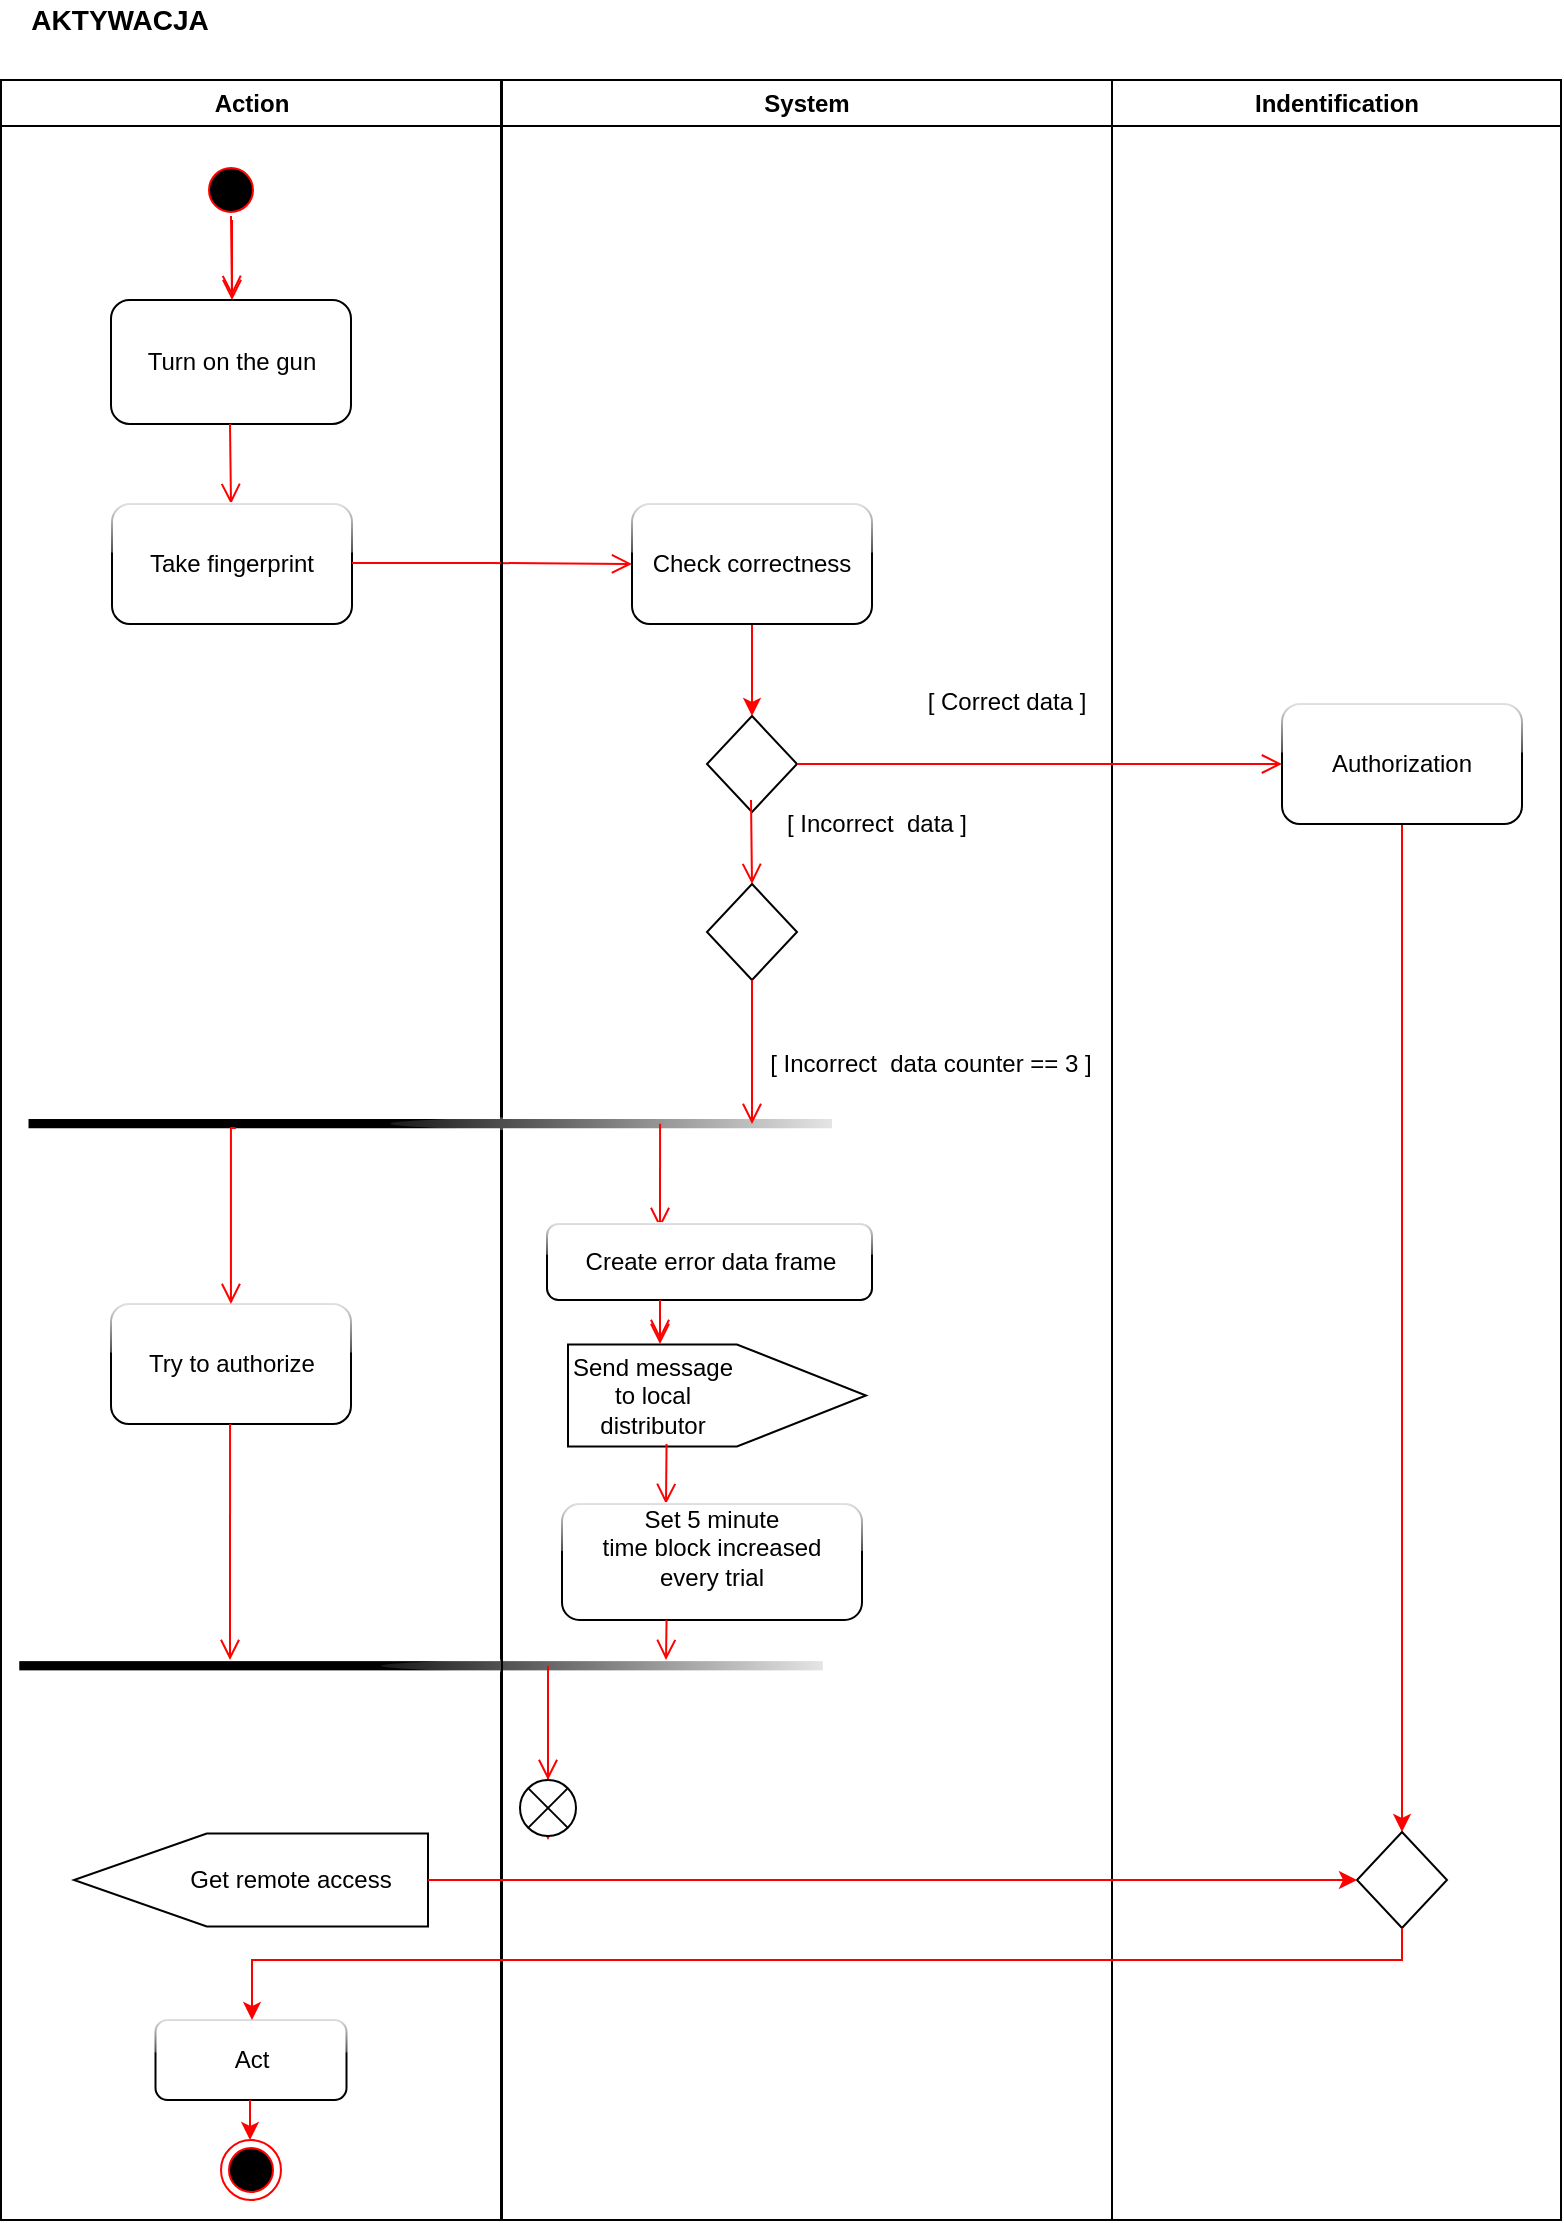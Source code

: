 <mxfile version="13.10.9" type="github">
  <diagram name="Page-1" id="e7e014a7-5840-1c2e-5031-d8a46d1fe8dd">
    <mxGraphModel dx="868" dy="451" grid="1" gridSize="10" guides="1" tooltips="1" connect="1" arrows="1" fold="1" page="1" pageScale="1" pageWidth="827" pageHeight="1169" background="#ffffff" math="0" shadow="0">
      <root>
        <mxCell id="0" />
        <mxCell id="1" parent="0" />
        <mxCell id="2" value="Action" style="swimlane;whiteSpace=wrap;" parent="1" vertex="1">
          <mxGeometry x="30.5" y="70" width="250" height="1070" as="geometry" />
        </mxCell>
        <mxCell id="5" value="" style="ellipse;shape=startState;fillColor=#000000;strokeColor=#ff0000;" parent="2" vertex="1">
          <mxGeometry x="100" y="40" width="30" height="30" as="geometry" />
        </mxCell>
        <mxCell id="6" value="" style="edgeStyle=elbowEdgeStyle;elbow=horizontal;verticalAlign=bottom;endArrow=open;endSize=8;strokeColor=#FF0000;endFill=1;rounded=0" parent="2" source="5" edge="1">
          <mxGeometry x="100" y="40" as="geometry">
            <mxPoint x="115.5" y="110" as="targetPoint" />
          </mxGeometry>
        </mxCell>
        <mxCell id="nm8uezcnsHm4D2PlBoK7-41" value="Turn on the gun" style="rounded=1;whiteSpace=wrap;html=1;" parent="2" vertex="1">
          <mxGeometry x="55" y="110" width="120" height="62" as="geometry" />
        </mxCell>
        <mxCell id="nm8uezcnsHm4D2PlBoK7-45" value="" style="edgeStyle=elbowEdgeStyle;elbow=horizontal;verticalAlign=bottom;endArrow=open;endSize=8;strokeColor=#FF0000;endFill=1;rounded=0" parent="2" edge="1">
          <mxGeometry x="-65" y="14" as="geometry">
            <mxPoint x="115" y="212" as="targetPoint" />
            <mxPoint x="114.5" y="172" as="sourcePoint" />
          </mxGeometry>
        </mxCell>
        <mxCell id="nm8uezcnsHm4D2PlBoK7-46" value="Take fingerprint" style="rounded=1;whiteSpace=wrap;html=1;glass=1;" parent="2" vertex="1">
          <mxGeometry x="55.5" y="212" width="120" height="60" as="geometry" />
        </mxCell>
        <mxCell id="nm8uezcnsHm4D2PlBoK7-48" value="" style="edgeStyle=elbowEdgeStyle;elbow=horizontal;verticalAlign=bottom;endArrow=open;endSize=8;strokeColor=#FF0000;endFill=1;rounded=0;entryX=0;entryY=0.5;entryDx=0;entryDy=0;" parent="2" target="nm8uezcnsHm4D2PlBoK7-47" edge="1">
          <mxGeometry x="-4" y="83.5" as="geometry">
            <mxPoint x="275.5" y="241.5" as="targetPoint" />
            <mxPoint x="175.5" y="241.5" as="sourcePoint" />
          </mxGeometry>
        </mxCell>
        <mxCell id="nm8uezcnsHm4D2PlBoK7-86" value="Try to authorize" style="rounded=1;whiteSpace=wrap;html=1;glass=1;fillColor=#FFFFFF;" parent="2" vertex="1">
          <mxGeometry x="55" y="612" width="120" height="60" as="geometry" />
        </mxCell>
        <mxCell id="nm8uezcnsHm4D2PlBoK7-74" value="" style="html=1;points=[];perimeter=orthogonalPerimeter;strokeColor=none;glass=1;rotation=90;fillColor=#000000;" parent="2" vertex="1">
          <mxGeometry x="207.7" y="592" width="4.62" height="401.75" as="geometry" />
        </mxCell>
        <mxCell id="nm8uezcnsHm4D2PlBoK7-97" value="" style="edgeStyle=elbowEdgeStyle;elbow=horizontal;verticalAlign=bottom;endArrow=open;endSize=8;strokeColor=#FF0000;endFill=1;rounded=0;exitX=0.5;exitY=0.214;exitDx=0;exitDy=0;exitPerimeter=0;entryX=-0.122;entryY=0.738;entryDx=0;entryDy=0;entryPerimeter=0;" parent="2" target="nm8uezcnsHm4D2PlBoK7-74" edge="1">
          <mxGeometry x="-62" y="426.18" as="geometry">
            <mxPoint x="114.5" y="760" as="targetPoint" />
            <mxPoint x="114.53" y="671.995" as="sourcePoint" />
          </mxGeometry>
        </mxCell>
        <mxCell id="38" value="" style="ellipse;shape=endState;fillColor=#000000;strokeColor=#ff0000" parent="2" vertex="1">
          <mxGeometry x="110" y="1030" width="30" height="30" as="geometry" />
        </mxCell>
        <mxCell id="nm8uezcnsHm4D2PlBoK7-104" value="" style="shape=offPageConnector;whiteSpace=wrap;html=1;glass=1;fillColor=#FFFFFF;rotation=90;" parent="2" vertex="1">
          <mxGeometry x="101.75" y="811.5" width="46.5" height="177" as="geometry" />
        </mxCell>
        <mxCell id="nm8uezcnsHm4D2PlBoK7-105" value="Get remote access" style="text;html=1;strokeColor=none;fillColor=none;align=center;verticalAlign=middle;whiteSpace=wrap;rounded=0;glass=1;" parent="2" vertex="1">
          <mxGeometry x="77.82" y="890" width="134.5" height="20" as="geometry" />
        </mxCell>
        <mxCell id="nm8uezcnsHm4D2PlBoK7-110" value="Act" style="rounded=1;whiteSpace=wrap;html=1;glass=1;fillColor=#FFFFFF;" parent="2" vertex="1">
          <mxGeometry x="77.25" y="970" width="95.5" height="40" as="geometry" />
        </mxCell>
        <mxCell id="nm8uezcnsHm4D2PlBoK7-111" value="" style="endArrow=classic;html=1;strokeColor=#FF0000;" parent="2" edge="1">
          <mxGeometry width="50" height="50" relative="1" as="geometry">
            <mxPoint x="124.5" y="1010" as="sourcePoint" />
            <mxPoint x="124.5" y="1030" as="targetPoint" />
          </mxGeometry>
        </mxCell>
        <mxCell id="3" value="System" style="swimlane;whiteSpace=wrap" parent="1" vertex="1">
          <mxGeometry x="281" y="70" width="305" height="1070" as="geometry" />
        </mxCell>
        <mxCell id="nm8uezcnsHm4D2PlBoK7-114" style="edgeStyle=orthogonalEdgeStyle;rounded=0;orthogonalLoop=1;jettySize=auto;html=1;strokeColor=#FF0000;" parent="3" source="nm8uezcnsHm4D2PlBoK7-47" target="nm8uezcnsHm4D2PlBoK7-50" edge="1">
          <mxGeometry relative="1" as="geometry" />
        </mxCell>
        <mxCell id="nm8uezcnsHm4D2PlBoK7-47" value="Check correctness" style="rounded=1;whiteSpace=wrap;html=1;glass=1;" parent="3" vertex="1">
          <mxGeometry x="65" y="212" width="120" height="60" as="geometry" />
        </mxCell>
        <mxCell id="nm8uezcnsHm4D2PlBoK7-50" value="" style="rhombus;whiteSpace=wrap;html=1;glass=1;" parent="3" vertex="1">
          <mxGeometry x="102.5" y="318" width="45" height="48" as="geometry" />
        </mxCell>
        <mxCell id="nm8uezcnsHm4D2PlBoK7-53" value="" style="edgeStyle=elbowEdgeStyle;elbow=horizontal;verticalAlign=bottom;endArrow=open;endSize=8;strokeColor=#FF0000;endFill=1;rounded=0;entryX=0.5;entryY=0;entryDx=0;entryDy=0;" parent="3" target="nm8uezcnsHm4D2PlBoK7-70" edge="1">
          <mxGeometry x="-664.5" y="-54" as="geometry">
            <mxPoint x="125" y="400" as="targetPoint" />
            <mxPoint x="124.5" y="360" as="sourcePoint" />
          </mxGeometry>
        </mxCell>
        <mxCell id="nm8uezcnsHm4D2PlBoK7-54" value="[ Correct data ]" style="text;html=1;strokeColor=none;fillColor=none;align=center;verticalAlign=middle;whiteSpace=wrap;rounded=0;glass=1;" parent="3" vertex="1">
          <mxGeometry x="200" y="300.94" width="105" height="20" as="geometry" />
        </mxCell>
        <mxCell id="nm8uezcnsHm4D2PlBoK7-69" value="[ Incorrect&amp;nbsp; data ]" style="text;html=1;strokeColor=none;fillColor=none;align=center;verticalAlign=middle;whiteSpace=wrap;rounded=0;glass=1;" parent="3" vertex="1">
          <mxGeometry x="135" y="362" width="105" height="20" as="geometry" />
        </mxCell>
        <mxCell id="nm8uezcnsHm4D2PlBoK7-70" value="" style="rhombus;whiteSpace=wrap;html=1;glass=1;" parent="3" vertex="1">
          <mxGeometry x="102.5" y="402" width="45" height="48" as="geometry" />
        </mxCell>
        <mxCell id="nm8uezcnsHm4D2PlBoK7-71" value="" style="html=1;points=[];perimeter=orthogonalPerimeter;strokeColor=none;glass=1;rotation=90;fillColor=#000000;" parent="3" vertex="1">
          <mxGeometry x="-38.18" y="320.94" width="4.62" height="401.75" as="geometry" />
        </mxCell>
        <mxCell id="nm8uezcnsHm4D2PlBoK7-72" value="" style="edgeStyle=elbowEdgeStyle;elbow=horizontal;verticalAlign=bottom;endArrow=open;endSize=8;strokeColor=#FF0000;endFill=1;rounded=0;exitX=0.5;exitY=1;exitDx=0;exitDy=0;" parent="3" source="nm8uezcnsHm4D2PlBoK7-70" edge="1">
          <mxGeometry x="-1049" y="-80" as="geometry">
            <mxPoint x="125" y="522" as="targetPoint" />
            <mxPoint x="185" y="462.0" as="sourcePoint" />
          </mxGeometry>
        </mxCell>
        <mxCell id="nm8uezcnsHm4D2PlBoK7-75" value="" style="shape=offPageConnector;whiteSpace=wrap;html=1;glass=1;fillColor=#FFFFFF;rotation=-90;size=0.433;" parent="3" vertex="1">
          <mxGeometry x="82" y="583.25" width="51" height="149" as="geometry" />
        </mxCell>
        <mxCell id="nm8uezcnsHm4D2PlBoK7-76" value="[ Incorrect&amp;nbsp; data counter == 3 ]" style="text;html=1;strokeColor=none;fillColor=none;align=center;verticalAlign=middle;whiteSpace=wrap;rounded=0;glass=1;" parent="3" vertex="1">
          <mxGeometry x="129" y="482" width="171" height="20" as="geometry" />
        </mxCell>
        <mxCell id="nm8uezcnsHm4D2PlBoK7-81" value="" style="edgeStyle=elbowEdgeStyle;elbow=horizontal;verticalAlign=bottom;endArrow=open;endSize=8;strokeColor=#FF0000;endFill=1;rounded=0;exitX=0.5;exitY=0.214;exitDx=0;exitDy=0;exitPerimeter=0;entryX=0.348;entryY=0.053;entryDx=0;entryDy=0;entryPerimeter=0;" parent="3" source="nm8uezcnsHm4D2PlBoK7-71" target="nm8uezcnsHm4D2PlBoK7-84" edge="1">
          <mxGeometry x="183.5" y="404" as="geometry">
            <mxPoint x="79" y="562" as="targetPoint" />
            <mxPoint x="119" y="542" as="sourcePoint" />
          </mxGeometry>
        </mxCell>
        <mxCell id="nm8uezcnsHm4D2PlBoK7-83" value="" style="edgeStyle=elbowEdgeStyle;elbow=horizontal;verticalAlign=bottom;endArrow=open;endSize=8;strokeColor=#FF0000;endFill=1;rounded=0;" parent="3" edge="1">
          <mxGeometry x="-97.5" y="356.18" as="geometry">
            <mxPoint x="79" y="632" as="targetPoint" />
            <mxPoint x="79" y="592" as="sourcePoint" />
          </mxGeometry>
        </mxCell>
        <mxCell id="nm8uezcnsHm4D2PlBoK7-84" value="Create error data frame" style="rounded=1;whiteSpace=wrap;html=1;glass=1;fillColor=#FFFFFF;" parent="3" vertex="1">
          <mxGeometry x="22.5" y="572" width="162.5" height="38" as="geometry" />
        </mxCell>
        <mxCell id="nm8uezcnsHm4D2PlBoK7-85" value="Send message to local distributor" style="text;html=1;strokeColor=none;fillColor=none;align=center;verticalAlign=middle;whiteSpace=wrap;rounded=0;glass=1;" parent="3" vertex="1">
          <mxGeometry x="27.5" y="647.75" width="95" height="20" as="geometry" />
        </mxCell>
        <mxCell id="nm8uezcnsHm4D2PlBoK7-87" value="" style="edgeStyle=elbowEdgeStyle;elbow=horizontal;verticalAlign=bottom;endArrow=open;endSize=8;strokeColor=#FF0000;endFill=1;rounded=0;exitX=0.5;exitY=0.214;exitDx=0;exitDy=0;exitPerimeter=0;" parent="3" edge="1">
          <mxGeometry x="-94.25" y="436.18" as="geometry">
            <mxPoint x="82" y="712" as="targetPoint" />
            <mxPoint x="82.28" y="681.995" as="sourcePoint" />
          </mxGeometry>
        </mxCell>
        <mxCell id="nm8uezcnsHm4D2PlBoK7-94" value="&lt;div&gt;Set 5 minute&lt;/div&gt;&lt;div&gt;time block increased &lt;br&gt;&lt;/div&gt;&lt;div&gt;every trial&lt;br&gt;&lt;/div&gt;&lt;div&gt;&lt;br&gt;&lt;/div&gt;" style="rounded=1;whiteSpace=wrap;html=1;glass=1;fillColor=#FFFFFF;" parent="3" vertex="1">
          <mxGeometry x="30" y="712" width="150" height="58" as="geometry" />
        </mxCell>
        <mxCell id="nm8uezcnsHm4D2PlBoK7-98" value="" style="edgeStyle=elbowEdgeStyle;elbow=horizontal;verticalAlign=bottom;endArrow=open;endSize=8;strokeColor=#FF0000;endFill=1;rounded=0;exitX=0.5;exitY=0.214;exitDx=0;exitDy=0;exitPerimeter=0;" parent="3" edge="1">
          <mxGeometry x="-375.25" y="396.18" as="geometry">
            <mxPoint x="82" y="790" as="targetPoint" />
            <mxPoint x="82.28" y="769.995" as="sourcePoint" />
          </mxGeometry>
        </mxCell>
        <mxCell id="4" value="Indentification" style="swimlane;whiteSpace=wrap" parent="1" vertex="1">
          <mxGeometry x="586" y="70" width="224.5" height="1070" as="geometry" />
        </mxCell>
        <mxCell id="nm8uezcnsHm4D2PlBoK7-113" style="edgeStyle=orthogonalEdgeStyle;rounded=0;orthogonalLoop=1;jettySize=auto;html=1;strokeColor=#FF0000;" parent="4" source="nm8uezcnsHm4D2PlBoK7-52" target="nm8uezcnsHm4D2PlBoK7-106" edge="1">
          <mxGeometry relative="1" as="geometry" />
        </mxCell>
        <mxCell id="nm8uezcnsHm4D2PlBoK7-52" value="Authorization" style="rounded=1;whiteSpace=wrap;html=1;glass=1;" parent="4" vertex="1">
          <mxGeometry x="85" y="312" width="120" height="60" as="geometry" />
        </mxCell>
        <mxCell id="nm8uezcnsHm4D2PlBoK7-106" value="" style="rhombus;whiteSpace=wrap;html=1;glass=1;" parent="4" vertex="1">
          <mxGeometry x="122.5" y="876" width="45" height="48" as="geometry" />
        </mxCell>
        <mxCell id="nm8uezcnsHm4D2PlBoK7-44" value="&lt;b&gt;&lt;font style=&quot;font-size: 14px&quot;&gt;AKTYWACJA&lt;/font&gt;&lt;/b&gt;" style="text;html=1;strokeColor=none;fillColor=none;align=center;verticalAlign=middle;whiteSpace=wrap;rounded=0;glass=1;" parent="1" vertex="1">
          <mxGeometry x="70" y="30" width="40" height="20" as="geometry" />
        </mxCell>
        <mxCell id="nm8uezcnsHm4D2PlBoK7-51" value="" style="edgeStyle=elbowEdgeStyle;elbow=horizontal;verticalAlign=bottom;endArrow=open;endSize=8;strokeColor=#FF0000;endFill=1;rounded=0;entryX=0;entryY=0.5;entryDx=0;entryDy=0;exitX=1;exitY=0.5;exitDx=0;exitDy=0;" parent="1" source="nm8uezcnsHm4D2PlBoK7-50" target="nm8uezcnsHm4D2PlBoK7-52" edge="1">
          <mxGeometry x="147.5" y="23.5" as="geometry">
            <mxPoint x="661.5" y="310" as="targetPoint" />
            <mxPoint x="491.5" y="309.5" as="sourcePoint" />
            <Array as="points">
              <mxPoint x="596" y="400" />
            </Array>
          </mxGeometry>
        </mxCell>
        <mxCell id="nm8uezcnsHm4D2PlBoK7-80" value="" style="edgeStyle=elbowEdgeStyle;elbow=horizontal;verticalAlign=bottom;endArrow=open;endSize=8;strokeColor=#FF0000;endFill=1;rounded=0" parent="1" edge="1">
          <mxGeometry x="100" y="-20" as="geometry">
            <mxPoint x="146" y="178" as="targetPoint" />
            <mxPoint x="145.5" y="138" as="sourcePoint" />
          </mxGeometry>
        </mxCell>
        <mxCell id="nm8uezcnsHm4D2PlBoK7-92" value="" style="edgeStyle=elbowEdgeStyle;elbow=horizontal;verticalAlign=bottom;endArrow=open;endSize=8;strokeColor=#FF0000;endFill=1;rounded=0;" parent="1" edge="1">
          <mxGeometry x="-97.5" y="296.18" as="geometry">
            <mxPoint x="360" y="700" as="targetPoint" />
            <mxPoint x="360" y="680" as="sourcePoint" />
          </mxGeometry>
        </mxCell>
        <mxCell id="nm8uezcnsHm4D2PlBoK7-101" value="" style="edgeStyle=elbowEdgeStyle;elbow=horizontal;verticalAlign=bottom;endArrow=open;endSize=8;strokeColor=#FF0000;endFill=1;rounded=0;" parent="1" source="nm8uezcnsHm4D2PlBoK7-100" edge="1">
          <mxGeometry x="-154.03" y="503.99" as="geometry">
            <mxPoint x="304" y="950" as="targetPoint" />
            <mxPoint x="304" y="863" as="sourcePoint" />
            <Array as="points">
              <mxPoint x="304" y="863" />
            </Array>
          </mxGeometry>
        </mxCell>
        <mxCell id="nm8uezcnsHm4D2PlBoK7-100" value="" style="shape=sumEllipse;perimeter=ellipsePerimeter;whiteSpace=wrap;html=1;backgroundOutline=1;glass=1;fillColor=#FFFFFF;" parent="1" vertex="1">
          <mxGeometry x="290" y="920" width="28" height="28" as="geometry" />
        </mxCell>
        <mxCell id="nm8uezcnsHm4D2PlBoK7-103" value="" style="edgeStyle=elbowEdgeStyle;elbow=horizontal;verticalAlign=bottom;endArrow=open;endSize=8;strokeColor=#FF0000;endFill=1;rounded=0;" parent="1" target="nm8uezcnsHm4D2PlBoK7-100" edge="1">
          <mxGeometry x="-154.03" y="503.99" as="geometry">
            <mxPoint x="304" y="950" as="targetPoint" />
            <mxPoint x="304" y="863" as="sourcePoint" />
            <Array as="points" />
          </mxGeometry>
        </mxCell>
        <mxCell id="nm8uezcnsHm4D2PlBoK7-96" value="" style="edgeStyle=elbowEdgeStyle;elbow=horizontal;verticalAlign=bottom;endArrow=open;endSize=8;strokeColor=#FF0000;endFill=1;rounded=0;exitX=0.973;exitY=0.742;exitDx=0;exitDy=0;exitPerimeter=0;entryX=0.5;entryY=0;entryDx=0;entryDy=0;" parent="1" source="nm8uezcnsHm4D2PlBoK7-71" target="nm8uezcnsHm4D2PlBoK7-86" edge="1">
          <mxGeometry x="-31.53" y="324.18" as="geometry">
            <mxPoint x="145.97" y="628.18" as="targetPoint" />
            <mxPoint x="145.0" y="569.995" as="sourcePoint" />
            <Array as="points">
              <mxPoint x="145.47" y="548.18" />
            </Array>
          </mxGeometry>
        </mxCell>
        <mxCell id="nm8uezcnsHm4D2PlBoK7-109" style="edgeStyle=orthogonalEdgeStyle;rounded=0;orthogonalLoop=1;jettySize=auto;html=1;exitX=0.5;exitY=0;exitDx=0;exitDy=0;strokeColor=#FF0000;" parent="1" source="nm8uezcnsHm4D2PlBoK7-104" target="nm8uezcnsHm4D2PlBoK7-106" edge="1">
          <mxGeometry relative="1" as="geometry" />
        </mxCell>
        <mxCell id="nm8uezcnsHm4D2PlBoK7-115" style="edgeStyle=orthogonalEdgeStyle;rounded=0;orthogonalLoop=1;jettySize=auto;html=1;strokeColor=#FF0000;" parent="1" source="nm8uezcnsHm4D2PlBoK7-106" target="nm8uezcnsHm4D2PlBoK7-110" edge="1">
          <mxGeometry relative="1" as="geometry">
            <Array as="points">
              <mxPoint x="731" y="1010" />
              <mxPoint x="156" y="1010" />
            </Array>
          </mxGeometry>
        </mxCell>
      </root>
    </mxGraphModel>
  </diagram>
</mxfile>
